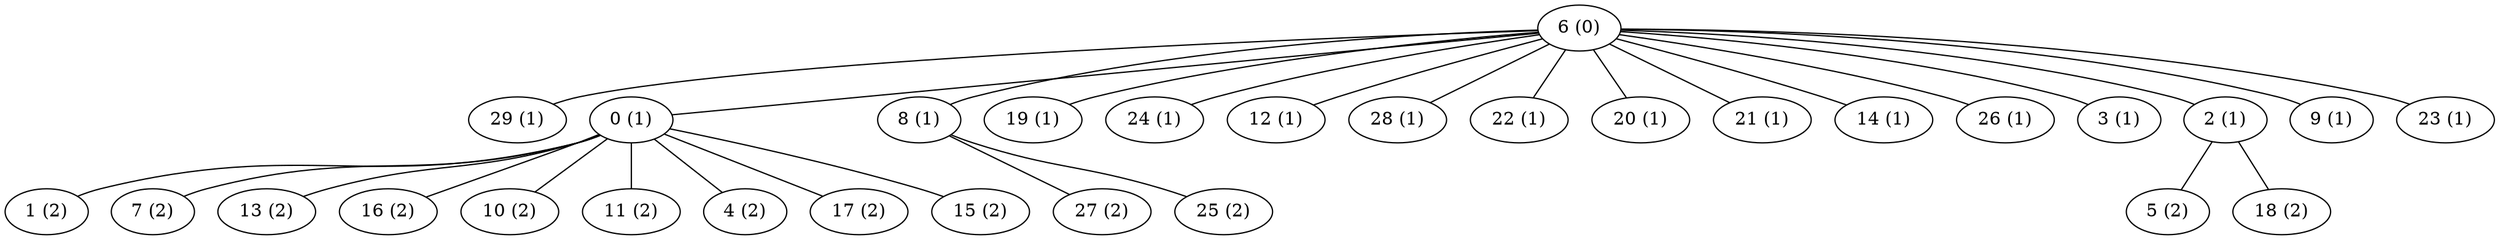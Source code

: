 graph G {
  29 [label="29 (1)"];
  6 [label="6 (0)"];
  0 [label="0 (1)"];
  8 [label="8 (1)"];
  19 [label="19 (1)"];
  24 [label="24 (1)"];
  12 [label="12 (1)"];
  28 [label="28 (1)"];
  22 [label="22 (1)"];
  20 [label="20 (1)"];
  21 [label="21 (1)"];
  14 [label="14 (1)"];
  26 [label="26 (1)"];
  3 [label="3 (1)"];
  2 [label="2 (1)"];
  9 [label="9 (1)"];
  23 [label="23 (1)"];
  1 [label="1 (2)"];
  7 [label="7 (2)"];
  13 [label="13 (2)"];
  16 [label="16 (2)"];
  10 [label="10 (2)"];
  11 [label="11 (2)"];
  4 [label="4 (2)"];
  17 [label="17 (2)"];
  15 [label="15 (2)"];
  5 [label="5 (2)"];
  18 [label="18 (2)"];
  27 [label="27 (2)"];
  25 [label="25 (2)"];
   6 -- 29;
   6 -- 0;
   6 -- 8;
   6 -- 19;
   6 -- 24;
   6 -- 12;
   6 -- 28;
   6 -- 22;
   6 -- 20;
   6 -- 21;
   6 -- 14;
   6 -- 26;
   6 -- 3;
   6 -- 2;
   6 -- 9;
   6 -- 23;
   0 -- 1;
   0 -- 7;
   0 -- 13;
   0 -- 16;
   0 -- 10;
   0 -- 11;
   0 -- 4;
   0 -- 17;
   0 -- 15;
   2 -- 5;
   2 -- 18;
   8 -- 27;
   8 -- 25;
}
